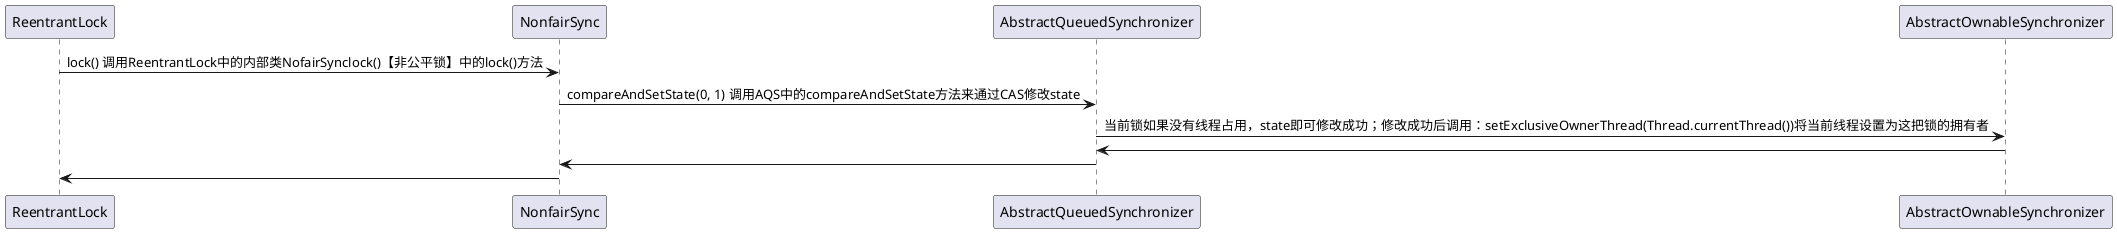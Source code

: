 ## 1.8中的lock.lock非公平第一次加锁成功底层原理
@startuml
ReentrantLock -> NonfairSync : lock() 调用ReentrantLock中的内部类NofairSynclock()【非公平锁】中的lock()方法
NonfairSync -> AbstractQueuedSynchronizer : compareAndSetState(0, 1) 调用AQS中的compareAndSetState方法来通过CAS修改state
AbstractQueuedSynchronizer -> AbstractOwnableSynchronizer : 当前锁如果没有线程占用，state即可修改成功；修改成功后调用：setExclusiveOwnerThread(Thread.currentThread())将当前线程设置为这把锁的拥有者

AbstractOwnableSynchronizer -> AbstractQueuedSynchronizer
AbstractQueuedSynchronizer -> NonfairSync
NonfairSync -> ReentrantLock
@enduml